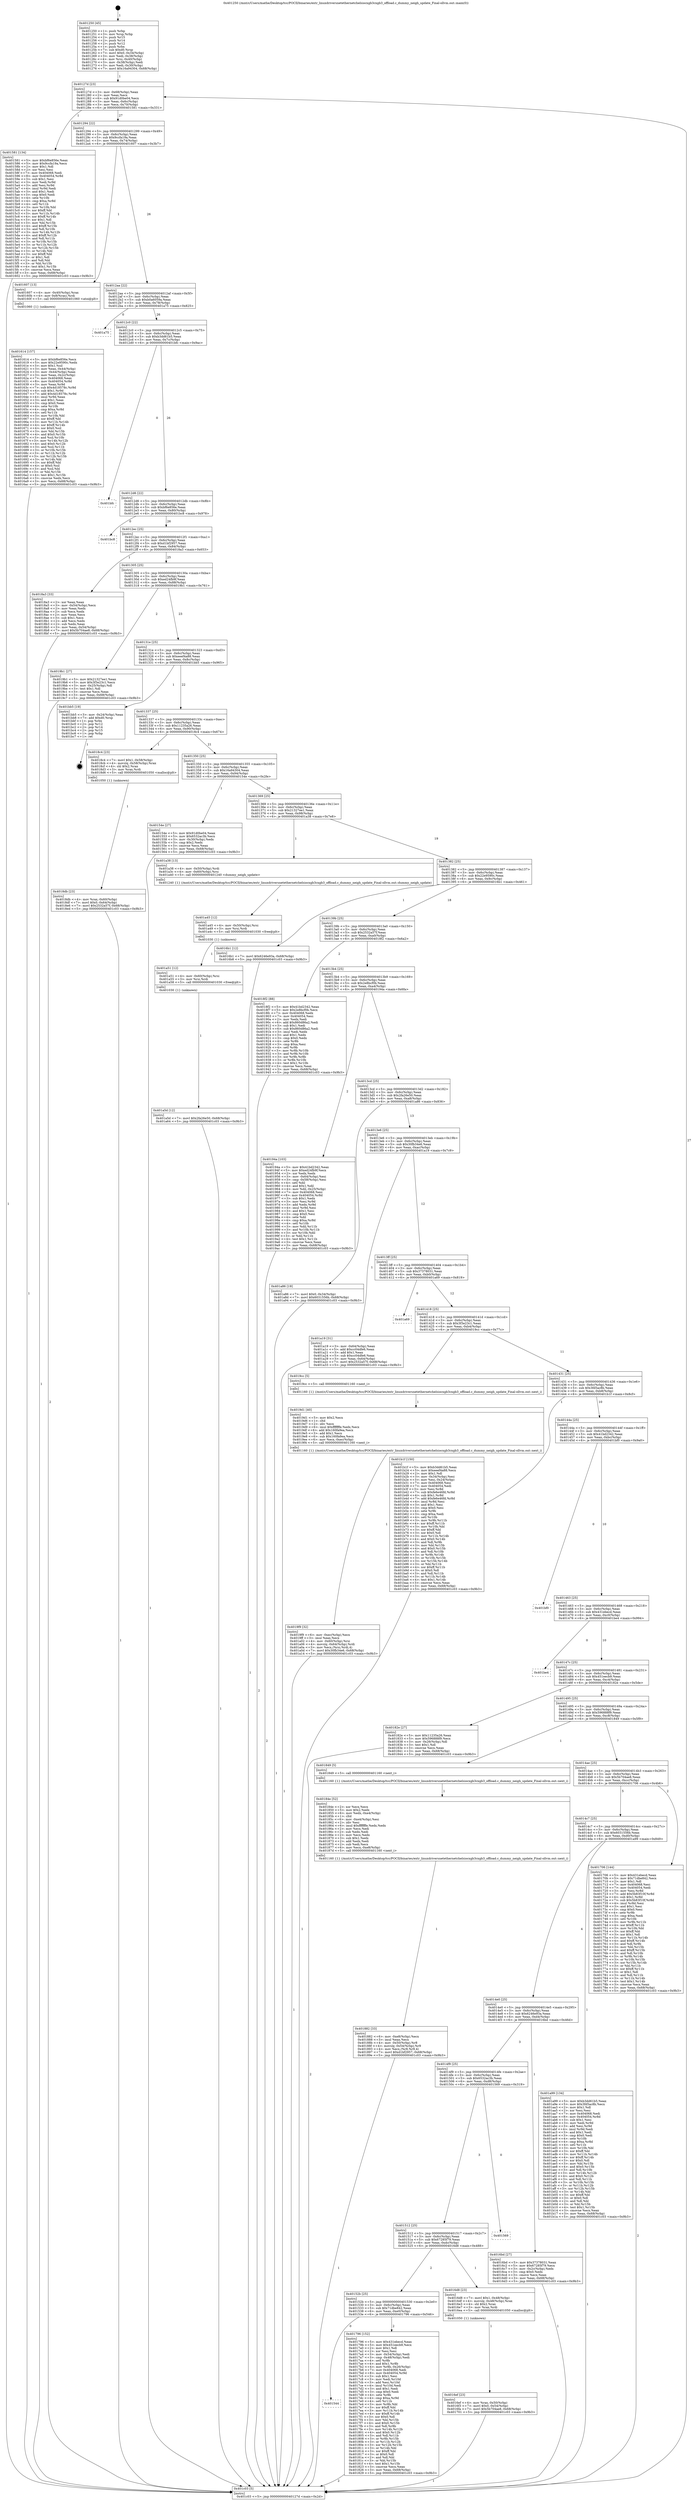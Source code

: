 digraph "0x401250" {
  label = "0x401250 (/mnt/c/Users/mathe/Desktop/tcc/POCII/binaries/extr_linuxdriversnetethernetchelsiocxgb3cxgb3_offload.c_dummy_neigh_update_Final-ollvm.out::main(0))"
  labelloc = "t"
  node[shape=record]

  Entry [label="",width=0.3,height=0.3,shape=circle,fillcolor=black,style=filled]
  "0x40127d" [label="{
     0x40127d [23]\l
     | [instrs]\l
     &nbsp;&nbsp;0x40127d \<+3\>: mov -0x68(%rbp),%eax\l
     &nbsp;&nbsp;0x401280 \<+2\>: mov %eax,%ecx\l
     &nbsp;&nbsp;0x401282 \<+6\>: sub $0x91d0be04,%ecx\l
     &nbsp;&nbsp;0x401288 \<+3\>: mov %eax,-0x6c(%rbp)\l
     &nbsp;&nbsp;0x40128b \<+3\>: mov %ecx,-0x70(%rbp)\l
     &nbsp;&nbsp;0x40128e \<+6\>: je 0000000000401581 \<main+0x331\>\l
  }"]
  "0x401581" [label="{
     0x401581 [134]\l
     | [instrs]\l
     &nbsp;&nbsp;0x401581 \<+5\>: mov $0xbf6e856e,%eax\l
     &nbsp;&nbsp;0x401586 \<+5\>: mov $0x9ccfa19a,%ecx\l
     &nbsp;&nbsp;0x40158b \<+2\>: mov $0x1,%dl\l
     &nbsp;&nbsp;0x40158d \<+2\>: xor %esi,%esi\l
     &nbsp;&nbsp;0x40158f \<+7\>: mov 0x404068,%edi\l
     &nbsp;&nbsp;0x401596 \<+8\>: mov 0x404054,%r8d\l
     &nbsp;&nbsp;0x40159e \<+3\>: sub $0x1,%esi\l
     &nbsp;&nbsp;0x4015a1 \<+3\>: mov %edi,%r9d\l
     &nbsp;&nbsp;0x4015a4 \<+3\>: add %esi,%r9d\l
     &nbsp;&nbsp;0x4015a7 \<+4\>: imul %r9d,%edi\l
     &nbsp;&nbsp;0x4015ab \<+3\>: and $0x1,%edi\l
     &nbsp;&nbsp;0x4015ae \<+3\>: cmp $0x0,%edi\l
     &nbsp;&nbsp;0x4015b1 \<+4\>: sete %r10b\l
     &nbsp;&nbsp;0x4015b5 \<+4\>: cmp $0xa,%r8d\l
     &nbsp;&nbsp;0x4015b9 \<+4\>: setl %r11b\l
     &nbsp;&nbsp;0x4015bd \<+3\>: mov %r10b,%bl\l
     &nbsp;&nbsp;0x4015c0 \<+3\>: xor $0xff,%bl\l
     &nbsp;&nbsp;0x4015c3 \<+3\>: mov %r11b,%r14b\l
     &nbsp;&nbsp;0x4015c6 \<+4\>: xor $0xff,%r14b\l
     &nbsp;&nbsp;0x4015ca \<+3\>: xor $0x1,%dl\l
     &nbsp;&nbsp;0x4015cd \<+3\>: mov %bl,%r15b\l
     &nbsp;&nbsp;0x4015d0 \<+4\>: and $0xff,%r15b\l
     &nbsp;&nbsp;0x4015d4 \<+3\>: and %dl,%r10b\l
     &nbsp;&nbsp;0x4015d7 \<+3\>: mov %r14b,%r12b\l
     &nbsp;&nbsp;0x4015da \<+4\>: and $0xff,%r12b\l
     &nbsp;&nbsp;0x4015de \<+3\>: and %dl,%r11b\l
     &nbsp;&nbsp;0x4015e1 \<+3\>: or %r10b,%r15b\l
     &nbsp;&nbsp;0x4015e4 \<+3\>: or %r11b,%r12b\l
     &nbsp;&nbsp;0x4015e7 \<+3\>: xor %r12b,%r15b\l
     &nbsp;&nbsp;0x4015ea \<+3\>: or %r14b,%bl\l
     &nbsp;&nbsp;0x4015ed \<+3\>: xor $0xff,%bl\l
     &nbsp;&nbsp;0x4015f0 \<+3\>: or $0x1,%dl\l
     &nbsp;&nbsp;0x4015f3 \<+2\>: and %dl,%bl\l
     &nbsp;&nbsp;0x4015f5 \<+3\>: or %bl,%r15b\l
     &nbsp;&nbsp;0x4015f8 \<+4\>: test $0x1,%r15b\l
     &nbsp;&nbsp;0x4015fc \<+3\>: cmovne %ecx,%eax\l
     &nbsp;&nbsp;0x4015ff \<+3\>: mov %eax,-0x68(%rbp)\l
     &nbsp;&nbsp;0x401602 \<+5\>: jmp 0000000000401c03 \<main+0x9b3\>\l
  }"]
  "0x401294" [label="{
     0x401294 [22]\l
     | [instrs]\l
     &nbsp;&nbsp;0x401294 \<+5\>: jmp 0000000000401299 \<main+0x49\>\l
     &nbsp;&nbsp;0x401299 \<+3\>: mov -0x6c(%rbp),%eax\l
     &nbsp;&nbsp;0x40129c \<+5\>: sub $0x9ccfa19a,%eax\l
     &nbsp;&nbsp;0x4012a1 \<+3\>: mov %eax,-0x74(%rbp)\l
     &nbsp;&nbsp;0x4012a4 \<+6\>: je 0000000000401607 \<main+0x3b7\>\l
  }"]
  Exit [label="",width=0.3,height=0.3,shape=circle,fillcolor=black,style=filled,peripheries=2]
  "0x401607" [label="{
     0x401607 [13]\l
     | [instrs]\l
     &nbsp;&nbsp;0x401607 \<+4\>: mov -0x40(%rbp),%rax\l
     &nbsp;&nbsp;0x40160b \<+4\>: mov 0x8(%rax),%rdi\l
     &nbsp;&nbsp;0x40160f \<+5\>: call 0000000000401060 \<atoi@plt\>\l
     | [calls]\l
     &nbsp;&nbsp;0x401060 \{1\} (unknown)\l
  }"]
  "0x4012aa" [label="{
     0x4012aa [22]\l
     | [instrs]\l
     &nbsp;&nbsp;0x4012aa \<+5\>: jmp 00000000004012af \<main+0x5f\>\l
     &nbsp;&nbsp;0x4012af \<+3\>: mov -0x6c(%rbp),%eax\l
     &nbsp;&nbsp;0x4012b2 \<+5\>: sub $0xb0a6059a,%eax\l
     &nbsp;&nbsp;0x4012b7 \<+3\>: mov %eax,-0x78(%rbp)\l
     &nbsp;&nbsp;0x4012ba \<+6\>: je 0000000000401a75 \<main+0x825\>\l
  }"]
  "0x401a5d" [label="{
     0x401a5d [12]\l
     | [instrs]\l
     &nbsp;&nbsp;0x401a5d \<+7\>: movl $0x2fa26e50,-0x68(%rbp)\l
     &nbsp;&nbsp;0x401a64 \<+5\>: jmp 0000000000401c03 \<main+0x9b3\>\l
  }"]
  "0x401a75" [label="{
     0x401a75\l
  }", style=dashed]
  "0x4012c0" [label="{
     0x4012c0 [22]\l
     | [instrs]\l
     &nbsp;&nbsp;0x4012c0 \<+5\>: jmp 00000000004012c5 \<main+0x75\>\l
     &nbsp;&nbsp;0x4012c5 \<+3\>: mov -0x6c(%rbp),%eax\l
     &nbsp;&nbsp;0x4012c8 \<+5\>: sub $0xb3dd61b5,%eax\l
     &nbsp;&nbsp;0x4012cd \<+3\>: mov %eax,-0x7c(%rbp)\l
     &nbsp;&nbsp;0x4012d0 \<+6\>: je 0000000000401bfc \<main+0x9ac\>\l
  }"]
  "0x401a51" [label="{
     0x401a51 [12]\l
     | [instrs]\l
     &nbsp;&nbsp;0x401a51 \<+4\>: mov -0x60(%rbp),%rsi\l
     &nbsp;&nbsp;0x401a55 \<+3\>: mov %rsi,%rdi\l
     &nbsp;&nbsp;0x401a58 \<+5\>: call 0000000000401030 \<free@plt\>\l
     | [calls]\l
     &nbsp;&nbsp;0x401030 \{1\} (unknown)\l
  }"]
  "0x401bfc" [label="{
     0x401bfc\l
  }", style=dashed]
  "0x4012d6" [label="{
     0x4012d6 [22]\l
     | [instrs]\l
     &nbsp;&nbsp;0x4012d6 \<+5\>: jmp 00000000004012db \<main+0x8b\>\l
     &nbsp;&nbsp;0x4012db \<+3\>: mov -0x6c(%rbp),%eax\l
     &nbsp;&nbsp;0x4012de \<+5\>: sub $0xbf6e856e,%eax\l
     &nbsp;&nbsp;0x4012e3 \<+3\>: mov %eax,-0x80(%rbp)\l
     &nbsp;&nbsp;0x4012e6 \<+6\>: je 0000000000401bc8 \<main+0x978\>\l
  }"]
  "0x401a45" [label="{
     0x401a45 [12]\l
     | [instrs]\l
     &nbsp;&nbsp;0x401a45 \<+4\>: mov -0x50(%rbp),%rsi\l
     &nbsp;&nbsp;0x401a49 \<+3\>: mov %rsi,%rdi\l
     &nbsp;&nbsp;0x401a4c \<+5\>: call 0000000000401030 \<free@plt\>\l
     | [calls]\l
     &nbsp;&nbsp;0x401030 \{1\} (unknown)\l
  }"]
  "0x401bc8" [label="{
     0x401bc8\l
  }", style=dashed]
  "0x4012ec" [label="{
     0x4012ec [25]\l
     | [instrs]\l
     &nbsp;&nbsp;0x4012ec \<+5\>: jmp 00000000004012f1 \<main+0xa1\>\l
     &nbsp;&nbsp;0x4012f1 \<+3\>: mov -0x6c(%rbp),%eax\l
     &nbsp;&nbsp;0x4012f4 \<+5\>: sub $0xd1bf2957,%eax\l
     &nbsp;&nbsp;0x4012f9 \<+6\>: mov %eax,-0x84(%rbp)\l
     &nbsp;&nbsp;0x4012ff \<+6\>: je 00000000004018a3 \<main+0x653\>\l
  }"]
  "0x4019f9" [label="{
     0x4019f9 [32]\l
     | [instrs]\l
     &nbsp;&nbsp;0x4019f9 \<+6\>: mov -0xec(%rbp),%ecx\l
     &nbsp;&nbsp;0x4019ff \<+3\>: imul %eax,%ecx\l
     &nbsp;&nbsp;0x401a02 \<+4\>: mov -0x60(%rbp),%rsi\l
     &nbsp;&nbsp;0x401a06 \<+4\>: movslq -0x64(%rbp),%rdi\l
     &nbsp;&nbsp;0x401a0a \<+3\>: mov %ecx,(%rsi,%rdi,4)\l
     &nbsp;&nbsp;0x401a0d \<+7\>: movl $0x30fb34e6,-0x68(%rbp)\l
     &nbsp;&nbsp;0x401a14 \<+5\>: jmp 0000000000401c03 \<main+0x9b3\>\l
  }"]
  "0x4018a3" [label="{
     0x4018a3 [33]\l
     | [instrs]\l
     &nbsp;&nbsp;0x4018a3 \<+2\>: xor %eax,%eax\l
     &nbsp;&nbsp;0x4018a5 \<+3\>: mov -0x54(%rbp),%ecx\l
     &nbsp;&nbsp;0x4018a8 \<+2\>: mov %eax,%edx\l
     &nbsp;&nbsp;0x4018aa \<+2\>: sub %ecx,%edx\l
     &nbsp;&nbsp;0x4018ac \<+2\>: mov %eax,%ecx\l
     &nbsp;&nbsp;0x4018ae \<+3\>: sub $0x1,%ecx\l
     &nbsp;&nbsp;0x4018b1 \<+2\>: add %ecx,%edx\l
     &nbsp;&nbsp;0x4018b3 \<+2\>: sub %edx,%eax\l
     &nbsp;&nbsp;0x4018b5 \<+3\>: mov %eax,-0x54(%rbp)\l
     &nbsp;&nbsp;0x4018b8 \<+7\>: movl $0x5b704ae8,-0x68(%rbp)\l
     &nbsp;&nbsp;0x4018bf \<+5\>: jmp 0000000000401c03 \<main+0x9b3\>\l
  }"]
  "0x401305" [label="{
     0x401305 [25]\l
     | [instrs]\l
     &nbsp;&nbsp;0x401305 \<+5\>: jmp 000000000040130a \<main+0xba\>\l
     &nbsp;&nbsp;0x40130a \<+3\>: mov -0x6c(%rbp),%eax\l
     &nbsp;&nbsp;0x40130d \<+5\>: sub $0xed24fb9f,%eax\l
     &nbsp;&nbsp;0x401312 \<+6\>: mov %eax,-0x88(%rbp)\l
     &nbsp;&nbsp;0x401318 \<+6\>: je 00000000004019b1 \<main+0x761\>\l
  }"]
  "0x4019d1" [label="{
     0x4019d1 [40]\l
     | [instrs]\l
     &nbsp;&nbsp;0x4019d1 \<+5\>: mov $0x2,%ecx\l
     &nbsp;&nbsp;0x4019d6 \<+1\>: cltd\l
     &nbsp;&nbsp;0x4019d7 \<+2\>: idiv %ecx\l
     &nbsp;&nbsp;0x4019d9 \<+6\>: imul $0xfffffffe,%edx,%ecx\l
     &nbsp;&nbsp;0x4019df \<+6\>: add $0x160fa9ea,%ecx\l
     &nbsp;&nbsp;0x4019e5 \<+3\>: add $0x1,%ecx\l
     &nbsp;&nbsp;0x4019e8 \<+6\>: sub $0x160fa9ea,%ecx\l
     &nbsp;&nbsp;0x4019ee \<+6\>: mov %ecx,-0xec(%rbp)\l
     &nbsp;&nbsp;0x4019f4 \<+5\>: call 0000000000401160 \<next_i\>\l
     | [calls]\l
     &nbsp;&nbsp;0x401160 \{1\} (/mnt/c/Users/mathe/Desktop/tcc/POCII/binaries/extr_linuxdriversnetethernetchelsiocxgb3cxgb3_offload.c_dummy_neigh_update_Final-ollvm.out::next_i)\l
  }"]
  "0x4019b1" [label="{
     0x4019b1 [27]\l
     | [instrs]\l
     &nbsp;&nbsp;0x4019b1 \<+5\>: mov $0x21327ee1,%eax\l
     &nbsp;&nbsp;0x4019b6 \<+5\>: mov $0x3f3e23c1,%ecx\l
     &nbsp;&nbsp;0x4019bb \<+3\>: mov -0x25(%rbp),%dl\l
     &nbsp;&nbsp;0x4019be \<+3\>: test $0x1,%dl\l
     &nbsp;&nbsp;0x4019c1 \<+3\>: cmovne %ecx,%eax\l
     &nbsp;&nbsp;0x4019c4 \<+3\>: mov %eax,-0x68(%rbp)\l
     &nbsp;&nbsp;0x4019c7 \<+5\>: jmp 0000000000401c03 \<main+0x9b3\>\l
  }"]
  "0x40131e" [label="{
     0x40131e [25]\l
     | [instrs]\l
     &nbsp;&nbsp;0x40131e \<+5\>: jmp 0000000000401323 \<main+0xd3\>\l
     &nbsp;&nbsp;0x401323 \<+3\>: mov -0x6c(%rbp),%eax\l
     &nbsp;&nbsp;0x401326 \<+5\>: sub $0xeeef4a88,%eax\l
     &nbsp;&nbsp;0x40132b \<+6\>: mov %eax,-0x8c(%rbp)\l
     &nbsp;&nbsp;0x401331 \<+6\>: je 0000000000401bb5 \<main+0x965\>\l
  }"]
  "0x4018db" [label="{
     0x4018db [23]\l
     | [instrs]\l
     &nbsp;&nbsp;0x4018db \<+4\>: mov %rax,-0x60(%rbp)\l
     &nbsp;&nbsp;0x4018df \<+7\>: movl $0x0,-0x64(%rbp)\l
     &nbsp;&nbsp;0x4018e6 \<+7\>: movl $0x2532a57f,-0x68(%rbp)\l
     &nbsp;&nbsp;0x4018ed \<+5\>: jmp 0000000000401c03 \<main+0x9b3\>\l
  }"]
  "0x401bb5" [label="{
     0x401bb5 [19]\l
     | [instrs]\l
     &nbsp;&nbsp;0x401bb5 \<+3\>: mov -0x24(%rbp),%eax\l
     &nbsp;&nbsp;0x401bb8 \<+7\>: add $0xd0,%rsp\l
     &nbsp;&nbsp;0x401bbf \<+1\>: pop %rbx\l
     &nbsp;&nbsp;0x401bc0 \<+2\>: pop %r12\l
     &nbsp;&nbsp;0x401bc2 \<+2\>: pop %r14\l
     &nbsp;&nbsp;0x401bc4 \<+2\>: pop %r15\l
     &nbsp;&nbsp;0x401bc6 \<+1\>: pop %rbp\l
     &nbsp;&nbsp;0x401bc7 \<+1\>: ret\l
  }"]
  "0x401337" [label="{
     0x401337 [25]\l
     | [instrs]\l
     &nbsp;&nbsp;0x401337 \<+5\>: jmp 000000000040133c \<main+0xec\>\l
     &nbsp;&nbsp;0x40133c \<+3\>: mov -0x6c(%rbp),%eax\l
     &nbsp;&nbsp;0x40133f \<+5\>: sub $0x11235a26,%eax\l
     &nbsp;&nbsp;0x401344 \<+6\>: mov %eax,-0x90(%rbp)\l
     &nbsp;&nbsp;0x40134a \<+6\>: je 00000000004018c4 \<main+0x674\>\l
  }"]
  "0x401882" [label="{
     0x401882 [33]\l
     | [instrs]\l
     &nbsp;&nbsp;0x401882 \<+6\>: mov -0xe8(%rbp),%ecx\l
     &nbsp;&nbsp;0x401888 \<+3\>: imul %eax,%ecx\l
     &nbsp;&nbsp;0x40188b \<+4\>: mov -0x50(%rbp),%r8\l
     &nbsp;&nbsp;0x40188f \<+4\>: movslq -0x54(%rbp),%r9\l
     &nbsp;&nbsp;0x401893 \<+4\>: mov %ecx,(%r8,%r9,4)\l
     &nbsp;&nbsp;0x401897 \<+7\>: movl $0xd1bf2957,-0x68(%rbp)\l
     &nbsp;&nbsp;0x40189e \<+5\>: jmp 0000000000401c03 \<main+0x9b3\>\l
  }"]
  "0x4018c4" [label="{
     0x4018c4 [23]\l
     | [instrs]\l
     &nbsp;&nbsp;0x4018c4 \<+7\>: movl $0x1,-0x58(%rbp)\l
     &nbsp;&nbsp;0x4018cb \<+4\>: movslq -0x58(%rbp),%rax\l
     &nbsp;&nbsp;0x4018cf \<+4\>: shl $0x2,%rax\l
     &nbsp;&nbsp;0x4018d3 \<+3\>: mov %rax,%rdi\l
     &nbsp;&nbsp;0x4018d6 \<+5\>: call 0000000000401050 \<malloc@plt\>\l
     | [calls]\l
     &nbsp;&nbsp;0x401050 \{1\} (unknown)\l
  }"]
  "0x401350" [label="{
     0x401350 [25]\l
     | [instrs]\l
     &nbsp;&nbsp;0x401350 \<+5\>: jmp 0000000000401355 \<main+0x105\>\l
     &nbsp;&nbsp;0x401355 \<+3\>: mov -0x6c(%rbp),%eax\l
     &nbsp;&nbsp;0x401358 \<+5\>: sub $0x16a94304,%eax\l
     &nbsp;&nbsp;0x40135d \<+6\>: mov %eax,-0x94(%rbp)\l
     &nbsp;&nbsp;0x401363 \<+6\>: je 000000000040154e \<main+0x2fe\>\l
  }"]
  "0x40184e" [label="{
     0x40184e [52]\l
     | [instrs]\l
     &nbsp;&nbsp;0x40184e \<+2\>: xor %ecx,%ecx\l
     &nbsp;&nbsp;0x401850 \<+5\>: mov $0x2,%edx\l
     &nbsp;&nbsp;0x401855 \<+6\>: mov %edx,-0xe4(%rbp)\l
     &nbsp;&nbsp;0x40185b \<+1\>: cltd\l
     &nbsp;&nbsp;0x40185c \<+6\>: mov -0xe4(%rbp),%esi\l
     &nbsp;&nbsp;0x401862 \<+2\>: idiv %esi\l
     &nbsp;&nbsp;0x401864 \<+6\>: imul $0xfffffffe,%edx,%edx\l
     &nbsp;&nbsp;0x40186a \<+2\>: mov %ecx,%edi\l
     &nbsp;&nbsp;0x40186c \<+2\>: sub %edx,%edi\l
     &nbsp;&nbsp;0x40186e \<+2\>: mov %ecx,%edx\l
     &nbsp;&nbsp;0x401870 \<+3\>: sub $0x1,%edx\l
     &nbsp;&nbsp;0x401873 \<+2\>: add %edx,%edi\l
     &nbsp;&nbsp;0x401875 \<+2\>: sub %edi,%ecx\l
     &nbsp;&nbsp;0x401877 \<+6\>: mov %ecx,-0xe8(%rbp)\l
     &nbsp;&nbsp;0x40187d \<+5\>: call 0000000000401160 \<next_i\>\l
     | [calls]\l
     &nbsp;&nbsp;0x401160 \{1\} (/mnt/c/Users/mathe/Desktop/tcc/POCII/binaries/extr_linuxdriversnetethernetchelsiocxgb3cxgb3_offload.c_dummy_neigh_update_Final-ollvm.out::next_i)\l
  }"]
  "0x40154e" [label="{
     0x40154e [27]\l
     | [instrs]\l
     &nbsp;&nbsp;0x40154e \<+5\>: mov $0x91d0be04,%eax\l
     &nbsp;&nbsp;0x401553 \<+5\>: mov $0x6532ac3b,%ecx\l
     &nbsp;&nbsp;0x401558 \<+3\>: mov -0x30(%rbp),%edx\l
     &nbsp;&nbsp;0x40155b \<+3\>: cmp $0x2,%edx\l
     &nbsp;&nbsp;0x40155e \<+3\>: cmovne %ecx,%eax\l
     &nbsp;&nbsp;0x401561 \<+3\>: mov %eax,-0x68(%rbp)\l
     &nbsp;&nbsp;0x401564 \<+5\>: jmp 0000000000401c03 \<main+0x9b3\>\l
  }"]
  "0x401369" [label="{
     0x401369 [25]\l
     | [instrs]\l
     &nbsp;&nbsp;0x401369 \<+5\>: jmp 000000000040136e \<main+0x11e\>\l
     &nbsp;&nbsp;0x40136e \<+3\>: mov -0x6c(%rbp),%eax\l
     &nbsp;&nbsp;0x401371 \<+5\>: sub $0x21327ee1,%eax\l
     &nbsp;&nbsp;0x401376 \<+6\>: mov %eax,-0x98(%rbp)\l
     &nbsp;&nbsp;0x40137c \<+6\>: je 0000000000401a38 \<main+0x7e8\>\l
  }"]
  "0x401c03" [label="{
     0x401c03 [5]\l
     | [instrs]\l
     &nbsp;&nbsp;0x401c03 \<+5\>: jmp 000000000040127d \<main+0x2d\>\l
  }"]
  "0x401250" [label="{
     0x401250 [45]\l
     | [instrs]\l
     &nbsp;&nbsp;0x401250 \<+1\>: push %rbp\l
     &nbsp;&nbsp;0x401251 \<+3\>: mov %rsp,%rbp\l
     &nbsp;&nbsp;0x401254 \<+2\>: push %r15\l
     &nbsp;&nbsp;0x401256 \<+2\>: push %r14\l
     &nbsp;&nbsp;0x401258 \<+2\>: push %r12\l
     &nbsp;&nbsp;0x40125a \<+1\>: push %rbx\l
     &nbsp;&nbsp;0x40125b \<+7\>: sub $0xd0,%rsp\l
     &nbsp;&nbsp;0x401262 \<+7\>: movl $0x0,-0x34(%rbp)\l
     &nbsp;&nbsp;0x401269 \<+3\>: mov %edi,-0x38(%rbp)\l
     &nbsp;&nbsp;0x40126c \<+4\>: mov %rsi,-0x40(%rbp)\l
     &nbsp;&nbsp;0x401270 \<+3\>: mov -0x38(%rbp),%edi\l
     &nbsp;&nbsp;0x401273 \<+3\>: mov %edi,-0x30(%rbp)\l
     &nbsp;&nbsp;0x401276 \<+7\>: movl $0x16a94304,-0x68(%rbp)\l
  }"]
  "0x401614" [label="{
     0x401614 [157]\l
     | [instrs]\l
     &nbsp;&nbsp;0x401614 \<+5\>: mov $0xbf6e856e,%ecx\l
     &nbsp;&nbsp;0x401619 \<+5\>: mov $0x22e9590c,%edx\l
     &nbsp;&nbsp;0x40161e \<+3\>: mov $0x1,%sil\l
     &nbsp;&nbsp;0x401621 \<+3\>: mov %eax,-0x44(%rbp)\l
     &nbsp;&nbsp;0x401624 \<+3\>: mov -0x44(%rbp),%eax\l
     &nbsp;&nbsp;0x401627 \<+3\>: mov %eax,-0x2c(%rbp)\l
     &nbsp;&nbsp;0x40162a \<+7\>: mov 0x404068,%eax\l
     &nbsp;&nbsp;0x401631 \<+8\>: mov 0x404054,%r8d\l
     &nbsp;&nbsp;0x401639 \<+3\>: mov %eax,%r9d\l
     &nbsp;&nbsp;0x40163c \<+7\>: sub $0x4d18578c,%r9d\l
     &nbsp;&nbsp;0x401643 \<+4\>: sub $0x1,%r9d\l
     &nbsp;&nbsp;0x401647 \<+7\>: add $0x4d18578c,%r9d\l
     &nbsp;&nbsp;0x40164e \<+4\>: imul %r9d,%eax\l
     &nbsp;&nbsp;0x401652 \<+3\>: and $0x1,%eax\l
     &nbsp;&nbsp;0x401655 \<+3\>: cmp $0x0,%eax\l
     &nbsp;&nbsp;0x401658 \<+4\>: sete %r10b\l
     &nbsp;&nbsp;0x40165c \<+4\>: cmp $0xa,%r8d\l
     &nbsp;&nbsp;0x401660 \<+4\>: setl %r11b\l
     &nbsp;&nbsp;0x401664 \<+3\>: mov %r10b,%bl\l
     &nbsp;&nbsp;0x401667 \<+3\>: xor $0xff,%bl\l
     &nbsp;&nbsp;0x40166a \<+3\>: mov %r11b,%r14b\l
     &nbsp;&nbsp;0x40166d \<+4\>: xor $0xff,%r14b\l
     &nbsp;&nbsp;0x401671 \<+4\>: xor $0x0,%sil\l
     &nbsp;&nbsp;0x401675 \<+3\>: mov %bl,%r15b\l
     &nbsp;&nbsp;0x401678 \<+4\>: and $0x0,%r15b\l
     &nbsp;&nbsp;0x40167c \<+3\>: and %sil,%r10b\l
     &nbsp;&nbsp;0x40167f \<+3\>: mov %r14b,%r12b\l
     &nbsp;&nbsp;0x401682 \<+4\>: and $0x0,%r12b\l
     &nbsp;&nbsp;0x401686 \<+3\>: and %sil,%r11b\l
     &nbsp;&nbsp;0x401689 \<+3\>: or %r10b,%r15b\l
     &nbsp;&nbsp;0x40168c \<+3\>: or %r11b,%r12b\l
     &nbsp;&nbsp;0x40168f \<+3\>: xor %r12b,%r15b\l
     &nbsp;&nbsp;0x401692 \<+3\>: or %r14b,%bl\l
     &nbsp;&nbsp;0x401695 \<+3\>: xor $0xff,%bl\l
     &nbsp;&nbsp;0x401698 \<+4\>: or $0x0,%sil\l
     &nbsp;&nbsp;0x40169c \<+3\>: and %sil,%bl\l
     &nbsp;&nbsp;0x40169f \<+3\>: or %bl,%r15b\l
     &nbsp;&nbsp;0x4016a2 \<+4\>: test $0x1,%r15b\l
     &nbsp;&nbsp;0x4016a6 \<+3\>: cmovne %edx,%ecx\l
     &nbsp;&nbsp;0x4016a9 \<+3\>: mov %ecx,-0x68(%rbp)\l
     &nbsp;&nbsp;0x4016ac \<+5\>: jmp 0000000000401c03 \<main+0x9b3\>\l
  }"]
  "0x401544" [label="{
     0x401544\l
  }", style=dashed]
  "0x401a38" [label="{
     0x401a38 [13]\l
     | [instrs]\l
     &nbsp;&nbsp;0x401a38 \<+4\>: mov -0x50(%rbp),%rdi\l
     &nbsp;&nbsp;0x401a3c \<+4\>: mov -0x60(%rbp),%rsi\l
     &nbsp;&nbsp;0x401a40 \<+5\>: call 0000000000401240 \<dummy_neigh_update\>\l
     | [calls]\l
     &nbsp;&nbsp;0x401240 \{1\} (/mnt/c/Users/mathe/Desktop/tcc/POCII/binaries/extr_linuxdriversnetethernetchelsiocxgb3cxgb3_offload.c_dummy_neigh_update_Final-ollvm.out::dummy_neigh_update)\l
  }"]
  "0x401382" [label="{
     0x401382 [25]\l
     | [instrs]\l
     &nbsp;&nbsp;0x401382 \<+5\>: jmp 0000000000401387 \<main+0x137\>\l
     &nbsp;&nbsp;0x401387 \<+3\>: mov -0x6c(%rbp),%eax\l
     &nbsp;&nbsp;0x40138a \<+5\>: sub $0x22e9590c,%eax\l
     &nbsp;&nbsp;0x40138f \<+6\>: mov %eax,-0x9c(%rbp)\l
     &nbsp;&nbsp;0x401395 \<+6\>: je 00000000004016b1 \<main+0x461\>\l
  }"]
  "0x401796" [label="{
     0x401796 [152]\l
     | [instrs]\l
     &nbsp;&nbsp;0x401796 \<+5\>: mov $0x431ebecd,%eax\l
     &nbsp;&nbsp;0x40179b \<+5\>: mov $0x451eecb9,%ecx\l
     &nbsp;&nbsp;0x4017a0 \<+2\>: mov $0x1,%dl\l
     &nbsp;&nbsp;0x4017a2 \<+2\>: xor %esi,%esi\l
     &nbsp;&nbsp;0x4017a4 \<+3\>: mov -0x54(%rbp),%edi\l
     &nbsp;&nbsp;0x4017a7 \<+3\>: cmp -0x48(%rbp),%edi\l
     &nbsp;&nbsp;0x4017aa \<+4\>: setl %r8b\l
     &nbsp;&nbsp;0x4017ae \<+4\>: and $0x1,%r8b\l
     &nbsp;&nbsp;0x4017b2 \<+4\>: mov %r8b,-0x26(%rbp)\l
     &nbsp;&nbsp;0x4017b6 \<+7\>: mov 0x404068,%edi\l
     &nbsp;&nbsp;0x4017bd \<+8\>: mov 0x404054,%r9d\l
     &nbsp;&nbsp;0x4017c5 \<+3\>: sub $0x1,%esi\l
     &nbsp;&nbsp;0x4017c8 \<+3\>: mov %edi,%r10d\l
     &nbsp;&nbsp;0x4017cb \<+3\>: add %esi,%r10d\l
     &nbsp;&nbsp;0x4017ce \<+4\>: imul %r10d,%edi\l
     &nbsp;&nbsp;0x4017d2 \<+3\>: and $0x1,%edi\l
     &nbsp;&nbsp;0x4017d5 \<+3\>: cmp $0x0,%edi\l
     &nbsp;&nbsp;0x4017d8 \<+4\>: sete %r8b\l
     &nbsp;&nbsp;0x4017dc \<+4\>: cmp $0xa,%r9d\l
     &nbsp;&nbsp;0x4017e0 \<+4\>: setl %r11b\l
     &nbsp;&nbsp;0x4017e4 \<+3\>: mov %r8b,%bl\l
     &nbsp;&nbsp;0x4017e7 \<+3\>: xor $0xff,%bl\l
     &nbsp;&nbsp;0x4017ea \<+3\>: mov %r11b,%r14b\l
     &nbsp;&nbsp;0x4017ed \<+4\>: xor $0xff,%r14b\l
     &nbsp;&nbsp;0x4017f1 \<+3\>: xor $0x0,%dl\l
     &nbsp;&nbsp;0x4017f4 \<+3\>: mov %bl,%r15b\l
     &nbsp;&nbsp;0x4017f7 \<+4\>: and $0x0,%r15b\l
     &nbsp;&nbsp;0x4017fb \<+3\>: and %dl,%r8b\l
     &nbsp;&nbsp;0x4017fe \<+3\>: mov %r14b,%r12b\l
     &nbsp;&nbsp;0x401801 \<+4\>: and $0x0,%r12b\l
     &nbsp;&nbsp;0x401805 \<+3\>: and %dl,%r11b\l
     &nbsp;&nbsp;0x401808 \<+3\>: or %r8b,%r15b\l
     &nbsp;&nbsp;0x40180b \<+3\>: or %r11b,%r12b\l
     &nbsp;&nbsp;0x40180e \<+3\>: xor %r12b,%r15b\l
     &nbsp;&nbsp;0x401811 \<+3\>: or %r14b,%bl\l
     &nbsp;&nbsp;0x401814 \<+3\>: xor $0xff,%bl\l
     &nbsp;&nbsp;0x401817 \<+3\>: or $0x0,%dl\l
     &nbsp;&nbsp;0x40181a \<+2\>: and %dl,%bl\l
     &nbsp;&nbsp;0x40181c \<+3\>: or %bl,%r15b\l
     &nbsp;&nbsp;0x40181f \<+4\>: test $0x1,%r15b\l
     &nbsp;&nbsp;0x401823 \<+3\>: cmovne %ecx,%eax\l
     &nbsp;&nbsp;0x401826 \<+3\>: mov %eax,-0x68(%rbp)\l
     &nbsp;&nbsp;0x401829 \<+5\>: jmp 0000000000401c03 \<main+0x9b3\>\l
  }"]
  "0x4016b1" [label="{
     0x4016b1 [12]\l
     | [instrs]\l
     &nbsp;&nbsp;0x4016b1 \<+7\>: movl $0x6246e93a,-0x68(%rbp)\l
     &nbsp;&nbsp;0x4016b8 \<+5\>: jmp 0000000000401c03 \<main+0x9b3\>\l
  }"]
  "0x40139b" [label="{
     0x40139b [25]\l
     | [instrs]\l
     &nbsp;&nbsp;0x40139b \<+5\>: jmp 00000000004013a0 \<main+0x150\>\l
     &nbsp;&nbsp;0x4013a0 \<+3\>: mov -0x6c(%rbp),%eax\l
     &nbsp;&nbsp;0x4013a3 \<+5\>: sub $0x2532a57f,%eax\l
     &nbsp;&nbsp;0x4013a8 \<+6\>: mov %eax,-0xa0(%rbp)\l
     &nbsp;&nbsp;0x4013ae \<+6\>: je 00000000004018f2 \<main+0x6a2\>\l
  }"]
  "0x4016ef" [label="{
     0x4016ef [23]\l
     | [instrs]\l
     &nbsp;&nbsp;0x4016ef \<+4\>: mov %rax,-0x50(%rbp)\l
     &nbsp;&nbsp;0x4016f3 \<+7\>: movl $0x0,-0x54(%rbp)\l
     &nbsp;&nbsp;0x4016fa \<+7\>: movl $0x5b704ae8,-0x68(%rbp)\l
     &nbsp;&nbsp;0x401701 \<+5\>: jmp 0000000000401c03 \<main+0x9b3\>\l
  }"]
  "0x4018f2" [label="{
     0x4018f2 [88]\l
     | [instrs]\l
     &nbsp;&nbsp;0x4018f2 \<+5\>: mov $0x41bd2342,%eax\l
     &nbsp;&nbsp;0x4018f7 \<+5\>: mov $0x2e8bcf0b,%ecx\l
     &nbsp;&nbsp;0x4018fc \<+7\>: mov 0x404068,%edx\l
     &nbsp;&nbsp;0x401903 \<+7\>: mov 0x404054,%esi\l
     &nbsp;&nbsp;0x40190a \<+2\>: mov %edx,%edi\l
     &nbsp;&nbsp;0x40190c \<+6\>: add $0x860d86a2,%edi\l
     &nbsp;&nbsp;0x401912 \<+3\>: sub $0x1,%edi\l
     &nbsp;&nbsp;0x401915 \<+6\>: sub $0x860d86a2,%edi\l
     &nbsp;&nbsp;0x40191b \<+3\>: imul %edi,%edx\l
     &nbsp;&nbsp;0x40191e \<+3\>: and $0x1,%edx\l
     &nbsp;&nbsp;0x401921 \<+3\>: cmp $0x0,%edx\l
     &nbsp;&nbsp;0x401924 \<+4\>: sete %r8b\l
     &nbsp;&nbsp;0x401928 \<+3\>: cmp $0xa,%esi\l
     &nbsp;&nbsp;0x40192b \<+4\>: setl %r9b\l
     &nbsp;&nbsp;0x40192f \<+3\>: mov %r8b,%r10b\l
     &nbsp;&nbsp;0x401932 \<+3\>: and %r9b,%r10b\l
     &nbsp;&nbsp;0x401935 \<+3\>: xor %r9b,%r8b\l
     &nbsp;&nbsp;0x401938 \<+3\>: or %r8b,%r10b\l
     &nbsp;&nbsp;0x40193b \<+4\>: test $0x1,%r10b\l
     &nbsp;&nbsp;0x40193f \<+3\>: cmovne %ecx,%eax\l
     &nbsp;&nbsp;0x401942 \<+3\>: mov %eax,-0x68(%rbp)\l
     &nbsp;&nbsp;0x401945 \<+5\>: jmp 0000000000401c03 \<main+0x9b3\>\l
  }"]
  "0x4013b4" [label="{
     0x4013b4 [25]\l
     | [instrs]\l
     &nbsp;&nbsp;0x4013b4 \<+5\>: jmp 00000000004013b9 \<main+0x169\>\l
     &nbsp;&nbsp;0x4013b9 \<+3\>: mov -0x6c(%rbp),%eax\l
     &nbsp;&nbsp;0x4013bc \<+5\>: sub $0x2e8bcf0b,%eax\l
     &nbsp;&nbsp;0x4013c1 \<+6\>: mov %eax,-0xa4(%rbp)\l
     &nbsp;&nbsp;0x4013c7 \<+6\>: je 000000000040194a \<main+0x6fa\>\l
  }"]
  "0x40152b" [label="{
     0x40152b [25]\l
     | [instrs]\l
     &nbsp;&nbsp;0x40152b \<+5\>: jmp 0000000000401530 \<main+0x2e0\>\l
     &nbsp;&nbsp;0x401530 \<+3\>: mov -0x6c(%rbp),%eax\l
     &nbsp;&nbsp;0x401533 \<+5\>: sub $0x71dbe842,%eax\l
     &nbsp;&nbsp;0x401538 \<+6\>: mov %eax,-0xe0(%rbp)\l
     &nbsp;&nbsp;0x40153e \<+6\>: je 0000000000401796 \<main+0x546\>\l
  }"]
  "0x40194a" [label="{
     0x40194a [103]\l
     | [instrs]\l
     &nbsp;&nbsp;0x40194a \<+5\>: mov $0x41bd2342,%eax\l
     &nbsp;&nbsp;0x40194f \<+5\>: mov $0xed24fb9f,%ecx\l
     &nbsp;&nbsp;0x401954 \<+2\>: xor %edx,%edx\l
     &nbsp;&nbsp;0x401956 \<+3\>: mov -0x64(%rbp),%esi\l
     &nbsp;&nbsp;0x401959 \<+3\>: cmp -0x58(%rbp),%esi\l
     &nbsp;&nbsp;0x40195c \<+4\>: setl %dil\l
     &nbsp;&nbsp;0x401960 \<+4\>: and $0x1,%dil\l
     &nbsp;&nbsp;0x401964 \<+4\>: mov %dil,-0x25(%rbp)\l
     &nbsp;&nbsp;0x401968 \<+7\>: mov 0x404068,%esi\l
     &nbsp;&nbsp;0x40196f \<+8\>: mov 0x404054,%r8d\l
     &nbsp;&nbsp;0x401977 \<+3\>: sub $0x1,%edx\l
     &nbsp;&nbsp;0x40197a \<+3\>: mov %esi,%r9d\l
     &nbsp;&nbsp;0x40197d \<+3\>: add %edx,%r9d\l
     &nbsp;&nbsp;0x401980 \<+4\>: imul %r9d,%esi\l
     &nbsp;&nbsp;0x401984 \<+3\>: and $0x1,%esi\l
     &nbsp;&nbsp;0x401987 \<+3\>: cmp $0x0,%esi\l
     &nbsp;&nbsp;0x40198a \<+4\>: sete %dil\l
     &nbsp;&nbsp;0x40198e \<+4\>: cmp $0xa,%r8d\l
     &nbsp;&nbsp;0x401992 \<+4\>: setl %r10b\l
     &nbsp;&nbsp;0x401996 \<+3\>: mov %dil,%r11b\l
     &nbsp;&nbsp;0x401999 \<+3\>: and %r10b,%r11b\l
     &nbsp;&nbsp;0x40199c \<+3\>: xor %r10b,%dil\l
     &nbsp;&nbsp;0x40199f \<+3\>: or %dil,%r11b\l
     &nbsp;&nbsp;0x4019a2 \<+4\>: test $0x1,%r11b\l
     &nbsp;&nbsp;0x4019a6 \<+3\>: cmovne %ecx,%eax\l
     &nbsp;&nbsp;0x4019a9 \<+3\>: mov %eax,-0x68(%rbp)\l
     &nbsp;&nbsp;0x4019ac \<+5\>: jmp 0000000000401c03 \<main+0x9b3\>\l
  }"]
  "0x4013cd" [label="{
     0x4013cd [25]\l
     | [instrs]\l
     &nbsp;&nbsp;0x4013cd \<+5\>: jmp 00000000004013d2 \<main+0x182\>\l
     &nbsp;&nbsp;0x4013d2 \<+3\>: mov -0x6c(%rbp),%eax\l
     &nbsp;&nbsp;0x4013d5 \<+5\>: sub $0x2fa26e50,%eax\l
     &nbsp;&nbsp;0x4013da \<+6\>: mov %eax,-0xa8(%rbp)\l
     &nbsp;&nbsp;0x4013e0 \<+6\>: je 0000000000401a86 \<main+0x836\>\l
  }"]
  "0x4016d8" [label="{
     0x4016d8 [23]\l
     | [instrs]\l
     &nbsp;&nbsp;0x4016d8 \<+7\>: movl $0x1,-0x48(%rbp)\l
     &nbsp;&nbsp;0x4016df \<+4\>: movslq -0x48(%rbp),%rax\l
     &nbsp;&nbsp;0x4016e3 \<+4\>: shl $0x2,%rax\l
     &nbsp;&nbsp;0x4016e7 \<+3\>: mov %rax,%rdi\l
     &nbsp;&nbsp;0x4016ea \<+5\>: call 0000000000401050 \<malloc@plt\>\l
     | [calls]\l
     &nbsp;&nbsp;0x401050 \{1\} (unknown)\l
  }"]
  "0x401a86" [label="{
     0x401a86 [19]\l
     | [instrs]\l
     &nbsp;&nbsp;0x401a86 \<+7\>: movl $0x0,-0x34(%rbp)\l
     &nbsp;&nbsp;0x401a8d \<+7\>: movl $0x6031556b,-0x68(%rbp)\l
     &nbsp;&nbsp;0x401a94 \<+5\>: jmp 0000000000401c03 \<main+0x9b3\>\l
  }"]
  "0x4013e6" [label="{
     0x4013e6 [25]\l
     | [instrs]\l
     &nbsp;&nbsp;0x4013e6 \<+5\>: jmp 00000000004013eb \<main+0x19b\>\l
     &nbsp;&nbsp;0x4013eb \<+3\>: mov -0x6c(%rbp),%eax\l
     &nbsp;&nbsp;0x4013ee \<+5\>: sub $0x30fb34e6,%eax\l
     &nbsp;&nbsp;0x4013f3 \<+6\>: mov %eax,-0xac(%rbp)\l
     &nbsp;&nbsp;0x4013f9 \<+6\>: je 0000000000401a19 \<main+0x7c9\>\l
  }"]
  "0x401512" [label="{
     0x401512 [25]\l
     | [instrs]\l
     &nbsp;&nbsp;0x401512 \<+5\>: jmp 0000000000401517 \<main+0x2c7\>\l
     &nbsp;&nbsp;0x401517 \<+3\>: mov -0x6c(%rbp),%eax\l
     &nbsp;&nbsp;0x40151a \<+5\>: sub $0x67285f79,%eax\l
     &nbsp;&nbsp;0x40151f \<+6\>: mov %eax,-0xdc(%rbp)\l
     &nbsp;&nbsp;0x401525 \<+6\>: je 00000000004016d8 \<main+0x488\>\l
  }"]
  "0x401a19" [label="{
     0x401a19 [31]\l
     | [instrs]\l
     &nbsp;&nbsp;0x401a19 \<+3\>: mov -0x64(%rbp),%eax\l
     &nbsp;&nbsp;0x401a1c \<+5\>: add $0xcc04dfe6,%eax\l
     &nbsp;&nbsp;0x401a21 \<+3\>: add $0x1,%eax\l
     &nbsp;&nbsp;0x401a24 \<+5\>: sub $0xcc04dfe6,%eax\l
     &nbsp;&nbsp;0x401a29 \<+3\>: mov %eax,-0x64(%rbp)\l
     &nbsp;&nbsp;0x401a2c \<+7\>: movl $0x2532a57f,-0x68(%rbp)\l
     &nbsp;&nbsp;0x401a33 \<+5\>: jmp 0000000000401c03 \<main+0x9b3\>\l
  }"]
  "0x4013ff" [label="{
     0x4013ff [25]\l
     | [instrs]\l
     &nbsp;&nbsp;0x4013ff \<+5\>: jmp 0000000000401404 \<main+0x1b4\>\l
     &nbsp;&nbsp;0x401404 \<+3\>: mov -0x6c(%rbp),%eax\l
     &nbsp;&nbsp;0x401407 \<+5\>: sub $0x37378031,%eax\l
     &nbsp;&nbsp;0x40140c \<+6\>: mov %eax,-0xb0(%rbp)\l
     &nbsp;&nbsp;0x401412 \<+6\>: je 0000000000401a69 \<main+0x819\>\l
  }"]
  "0x401569" [label="{
     0x401569\l
  }", style=dashed]
  "0x401a69" [label="{
     0x401a69\l
  }", style=dashed]
  "0x401418" [label="{
     0x401418 [25]\l
     | [instrs]\l
     &nbsp;&nbsp;0x401418 \<+5\>: jmp 000000000040141d \<main+0x1cd\>\l
     &nbsp;&nbsp;0x40141d \<+3\>: mov -0x6c(%rbp),%eax\l
     &nbsp;&nbsp;0x401420 \<+5\>: sub $0x3f3e23c1,%eax\l
     &nbsp;&nbsp;0x401425 \<+6\>: mov %eax,-0xb4(%rbp)\l
     &nbsp;&nbsp;0x40142b \<+6\>: je 00000000004019cc \<main+0x77c\>\l
  }"]
  "0x4014f9" [label="{
     0x4014f9 [25]\l
     | [instrs]\l
     &nbsp;&nbsp;0x4014f9 \<+5\>: jmp 00000000004014fe \<main+0x2ae\>\l
     &nbsp;&nbsp;0x4014fe \<+3\>: mov -0x6c(%rbp),%eax\l
     &nbsp;&nbsp;0x401501 \<+5\>: sub $0x6532ac3b,%eax\l
     &nbsp;&nbsp;0x401506 \<+6\>: mov %eax,-0xd8(%rbp)\l
     &nbsp;&nbsp;0x40150c \<+6\>: je 0000000000401569 \<main+0x319\>\l
  }"]
  "0x4019cc" [label="{
     0x4019cc [5]\l
     | [instrs]\l
     &nbsp;&nbsp;0x4019cc \<+5\>: call 0000000000401160 \<next_i\>\l
     | [calls]\l
     &nbsp;&nbsp;0x401160 \{1\} (/mnt/c/Users/mathe/Desktop/tcc/POCII/binaries/extr_linuxdriversnetethernetchelsiocxgb3cxgb3_offload.c_dummy_neigh_update_Final-ollvm.out::next_i)\l
  }"]
  "0x401431" [label="{
     0x401431 [25]\l
     | [instrs]\l
     &nbsp;&nbsp;0x401431 \<+5\>: jmp 0000000000401436 \<main+0x1e6\>\l
     &nbsp;&nbsp;0x401436 \<+3\>: mov -0x6c(%rbp),%eax\l
     &nbsp;&nbsp;0x401439 \<+5\>: sub $0x3fd5ac8b,%eax\l
     &nbsp;&nbsp;0x40143e \<+6\>: mov %eax,-0xb8(%rbp)\l
     &nbsp;&nbsp;0x401444 \<+6\>: je 0000000000401b1f \<main+0x8cf\>\l
  }"]
  "0x4016bd" [label="{
     0x4016bd [27]\l
     | [instrs]\l
     &nbsp;&nbsp;0x4016bd \<+5\>: mov $0x37378031,%eax\l
     &nbsp;&nbsp;0x4016c2 \<+5\>: mov $0x67285f79,%ecx\l
     &nbsp;&nbsp;0x4016c7 \<+3\>: mov -0x2c(%rbp),%edx\l
     &nbsp;&nbsp;0x4016ca \<+3\>: cmp $0x0,%edx\l
     &nbsp;&nbsp;0x4016cd \<+3\>: cmove %ecx,%eax\l
     &nbsp;&nbsp;0x4016d0 \<+3\>: mov %eax,-0x68(%rbp)\l
     &nbsp;&nbsp;0x4016d3 \<+5\>: jmp 0000000000401c03 \<main+0x9b3\>\l
  }"]
  "0x401b1f" [label="{
     0x401b1f [150]\l
     | [instrs]\l
     &nbsp;&nbsp;0x401b1f \<+5\>: mov $0xb3dd61b5,%eax\l
     &nbsp;&nbsp;0x401b24 \<+5\>: mov $0xeeef4a88,%ecx\l
     &nbsp;&nbsp;0x401b29 \<+2\>: mov $0x1,%dl\l
     &nbsp;&nbsp;0x401b2b \<+3\>: mov -0x34(%rbp),%esi\l
     &nbsp;&nbsp;0x401b2e \<+3\>: mov %esi,-0x24(%rbp)\l
     &nbsp;&nbsp;0x401b31 \<+7\>: mov 0x404068,%esi\l
     &nbsp;&nbsp;0x401b38 \<+7\>: mov 0x404054,%edi\l
     &nbsp;&nbsp;0x401b3f \<+3\>: mov %esi,%r8d\l
     &nbsp;&nbsp;0x401b42 \<+7\>: sub $0xfe6e46fd,%r8d\l
     &nbsp;&nbsp;0x401b49 \<+4\>: sub $0x1,%r8d\l
     &nbsp;&nbsp;0x401b4d \<+7\>: add $0xfe6e46fd,%r8d\l
     &nbsp;&nbsp;0x401b54 \<+4\>: imul %r8d,%esi\l
     &nbsp;&nbsp;0x401b58 \<+3\>: and $0x1,%esi\l
     &nbsp;&nbsp;0x401b5b \<+3\>: cmp $0x0,%esi\l
     &nbsp;&nbsp;0x401b5e \<+4\>: sete %r9b\l
     &nbsp;&nbsp;0x401b62 \<+3\>: cmp $0xa,%edi\l
     &nbsp;&nbsp;0x401b65 \<+4\>: setl %r10b\l
     &nbsp;&nbsp;0x401b69 \<+3\>: mov %r9b,%r11b\l
     &nbsp;&nbsp;0x401b6c \<+4\>: xor $0xff,%r11b\l
     &nbsp;&nbsp;0x401b70 \<+3\>: mov %r10b,%bl\l
     &nbsp;&nbsp;0x401b73 \<+3\>: xor $0xff,%bl\l
     &nbsp;&nbsp;0x401b76 \<+3\>: xor $0x0,%dl\l
     &nbsp;&nbsp;0x401b79 \<+3\>: mov %r11b,%r14b\l
     &nbsp;&nbsp;0x401b7c \<+4\>: and $0x0,%r14b\l
     &nbsp;&nbsp;0x401b80 \<+3\>: and %dl,%r9b\l
     &nbsp;&nbsp;0x401b83 \<+3\>: mov %bl,%r15b\l
     &nbsp;&nbsp;0x401b86 \<+4\>: and $0x0,%r15b\l
     &nbsp;&nbsp;0x401b8a \<+3\>: and %dl,%r10b\l
     &nbsp;&nbsp;0x401b8d \<+3\>: or %r9b,%r14b\l
     &nbsp;&nbsp;0x401b90 \<+3\>: or %r10b,%r15b\l
     &nbsp;&nbsp;0x401b93 \<+3\>: xor %r15b,%r14b\l
     &nbsp;&nbsp;0x401b96 \<+3\>: or %bl,%r11b\l
     &nbsp;&nbsp;0x401b99 \<+4\>: xor $0xff,%r11b\l
     &nbsp;&nbsp;0x401b9d \<+3\>: or $0x0,%dl\l
     &nbsp;&nbsp;0x401ba0 \<+3\>: and %dl,%r11b\l
     &nbsp;&nbsp;0x401ba3 \<+3\>: or %r11b,%r14b\l
     &nbsp;&nbsp;0x401ba6 \<+4\>: test $0x1,%r14b\l
     &nbsp;&nbsp;0x401baa \<+3\>: cmovne %ecx,%eax\l
     &nbsp;&nbsp;0x401bad \<+3\>: mov %eax,-0x68(%rbp)\l
     &nbsp;&nbsp;0x401bb0 \<+5\>: jmp 0000000000401c03 \<main+0x9b3\>\l
  }"]
  "0x40144a" [label="{
     0x40144a [25]\l
     | [instrs]\l
     &nbsp;&nbsp;0x40144a \<+5\>: jmp 000000000040144f \<main+0x1ff\>\l
     &nbsp;&nbsp;0x40144f \<+3\>: mov -0x6c(%rbp),%eax\l
     &nbsp;&nbsp;0x401452 \<+5\>: sub $0x41bd2342,%eax\l
     &nbsp;&nbsp;0x401457 \<+6\>: mov %eax,-0xbc(%rbp)\l
     &nbsp;&nbsp;0x40145d \<+6\>: je 0000000000401bf0 \<main+0x9a0\>\l
  }"]
  "0x4014e0" [label="{
     0x4014e0 [25]\l
     | [instrs]\l
     &nbsp;&nbsp;0x4014e0 \<+5\>: jmp 00000000004014e5 \<main+0x295\>\l
     &nbsp;&nbsp;0x4014e5 \<+3\>: mov -0x6c(%rbp),%eax\l
     &nbsp;&nbsp;0x4014e8 \<+5\>: sub $0x6246e93a,%eax\l
     &nbsp;&nbsp;0x4014ed \<+6\>: mov %eax,-0xd4(%rbp)\l
     &nbsp;&nbsp;0x4014f3 \<+6\>: je 00000000004016bd \<main+0x46d\>\l
  }"]
  "0x401bf0" [label="{
     0x401bf0\l
  }", style=dashed]
  "0x401463" [label="{
     0x401463 [25]\l
     | [instrs]\l
     &nbsp;&nbsp;0x401463 \<+5\>: jmp 0000000000401468 \<main+0x218\>\l
     &nbsp;&nbsp;0x401468 \<+3\>: mov -0x6c(%rbp),%eax\l
     &nbsp;&nbsp;0x40146b \<+5\>: sub $0x431ebecd,%eax\l
     &nbsp;&nbsp;0x401470 \<+6\>: mov %eax,-0xc0(%rbp)\l
     &nbsp;&nbsp;0x401476 \<+6\>: je 0000000000401be4 \<main+0x994\>\l
  }"]
  "0x401a99" [label="{
     0x401a99 [134]\l
     | [instrs]\l
     &nbsp;&nbsp;0x401a99 \<+5\>: mov $0xb3dd61b5,%eax\l
     &nbsp;&nbsp;0x401a9e \<+5\>: mov $0x3fd5ac8b,%ecx\l
     &nbsp;&nbsp;0x401aa3 \<+2\>: mov $0x1,%dl\l
     &nbsp;&nbsp;0x401aa5 \<+2\>: xor %esi,%esi\l
     &nbsp;&nbsp;0x401aa7 \<+7\>: mov 0x404068,%edi\l
     &nbsp;&nbsp;0x401aae \<+8\>: mov 0x404054,%r8d\l
     &nbsp;&nbsp;0x401ab6 \<+3\>: sub $0x1,%esi\l
     &nbsp;&nbsp;0x401ab9 \<+3\>: mov %edi,%r9d\l
     &nbsp;&nbsp;0x401abc \<+3\>: add %esi,%r9d\l
     &nbsp;&nbsp;0x401abf \<+4\>: imul %r9d,%edi\l
     &nbsp;&nbsp;0x401ac3 \<+3\>: and $0x1,%edi\l
     &nbsp;&nbsp;0x401ac6 \<+3\>: cmp $0x0,%edi\l
     &nbsp;&nbsp;0x401ac9 \<+4\>: sete %r10b\l
     &nbsp;&nbsp;0x401acd \<+4\>: cmp $0xa,%r8d\l
     &nbsp;&nbsp;0x401ad1 \<+4\>: setl %r11b\l
     &nbsp;&nbsp;0x401ad5 \<+3\>: mov %r10b,%bl\l
     &nbsp;&nbsp;0x401ad8 \<+3\>: xor $0xff,%bl\l
     &nbsp;&nbsp;0x401adb \<+3\>: mov %r11b,%r14b\l
     &nbsp;&nbsp;0x401ade \<+4\>: xor $0xff,%r14b\l
     &nbsp;&nbsp;0x401ae2 \<+3\>: xor $0x0,%dl\l
     &nbsp;&nbsp;0x401ae5 \<+3\>: mov %bl,%r15b\l
     &nbsp;&nbsp;0x401ae8 \<+4\>: and $0x0,%r15b\l
     &nbsp;&nbsp;0x401aec \<+3\>: and %dl,%r10b\l
     &nbsp;&nbsp;0x401aef \<+3\>: mov %r14b,%r12b\l
     &nbsp;&nbsp;0x401af2 \<+4\>: and $0x0,%r12b\l
     &nbsp;&nbsp;0x401af6 \<+3\>: and %dl,%r11b\l
     &nbsp;&nbsp;0x401af9 \<+3\>: or %r10b,%r15b\l
     &nbsp;&nbsp;0x401afc \<+3\>: or %r11b,%r12b\l
     &nbsp;&nbsp;0x401aff \<+3\>: xor %r12b,%r15b\l
     &nbsp;&nbsp;0x401b02 \<+3\>: or %r14b,%bl\l
     &nbsp;&nbsp;0x401b05 \<+3\>: xor $0xff,%bl\l
     &nbsp;&nbsp;0x401b08 \<+3\>: or $0x0,%dl\l
     &nbsp;&nbsp;0x401b0b \<+2\>: and %dl,%bl\l
     &nbsp;&nbsp;0x401b0d \<+3\>: or %bl,%r15b\l
     &nbsp;&nbsp;0x401b10 \<+4\>: test $0x1,%r15b\l
     &nbsp;&nbsp;0x401b14 \<+3\>: cmovne %ecx,%eax\l
     &nbsp;&nbsp;0x401b17 \<+3\>: mov %eax,-0x68(%rbp)\l
     &nbsp;&nbsp;0x401b1a \<+5\>: jmp 0000000000401c03 \<main+0x9b3\>\l
  }"]
  "0x401be4" [label="{
     0x401be4\l
  }", style=dashed]
  "0x40147c" [label="{
     0x40147c [25]\l
     | [instrs]\l
     &nbsp;&nbsp;0x40147c \<+5\>: jmp 0000000000401481 \<main+0x231\>\l
     &nbsp;&nbsp;0x401481 \<+3\>: mov -0x6c(%rbp),%eax\l
     &nbsp;&nbsp;0x401484 \<+5\>: sub $0x451eecb9,%eax\l
     &nbsp;&nbsp;0x401489 \<+6\>: mov %eax,-0xc4(%rbp)\l
     &nbsp;&nbsp;0x40148f \<+6\>: je 000000000040182e \<main+0x5de\>\l
  }"]
  "0x4014c7" [label="{
     0x4014c7 [25]\l
     | [instrs]\l
     &nbsp;&nbsp;0x4014c7 \<+5\>: jmp 00000000004014cc \<main+0x27c\>\l
     &nbsp;&nbsp;0x4014cc \<+3\>: mov -0x6c(%rbp),%eax\l
     &nbsp;&nbsp;0x4014cf \<+5\>: sub $0x6031556b,%eax\l
     &nbsp;&nbsp;0x4014d4 \<+6\>: mov %eax,-0xd0(%rbp)\l
     &nbsp;&nbsp;0x4014da \<+6\>: je 0000000000401a99 \<main+0x849\>\l
  }"]
  "0x40182e" [label="{
     0x40182e [27]\l
     | [instrs]\l
     &nbsp;&nbsp;0x40182e \<+5\>: mov $0x11235a26,%eax\l
     &nbsp;&nbsp;0x401833 \<+5\>: mov $0x596888f9,%ecx\l
     &nbsp;&nbsp;0x401838 \<+3\>: mov -0x26(%rbp),%dl\l
     &nbsp;&nbsp;0x40183b \<+3\>: test $0x1,%dl\l
     &nbsp;&nbsp;0x40183e \<+3\>: cmovne %ecx,%eax\l
     &nbsp;&nbsp;0x401841 \<+3\>: mov %eax,-0x68(%rbp)\l
     &nbsp;&nbsp;0x401844 \<+5\>: jmp 0000000000401c03 \<main+0x9b3\>\l
  }"]
  "0x401495" [label="{
     0x401495 [25]\l
     | [instrs]\l
     &nbsp;&nbsp;0x401495 \<+5\>: jmp 000000000040149a \<main+0x24a\>\l
     &nbsp;&nbsp;0x40149a \<+3\>: mov -0x6c(%rbp),%eax\l
     &nbsp;&nbsp;0x40149d \<+5\>: sub $0x596888f9,%eax\l
     &nbsp;&nbsp;0x4014a2 \<+6\>: mov %eax,-0xc8(%rbp)\l
     &nbsp;&nbsp;0x4014a8 \<+6\>: je 0000000000401849 \<main+0x5f9\>\l
  }"]
  "0x401706" [label="{
     0x401706 [144]\l
     | [instrs]\l
     &nbsp;&nbsp;0x401706 \<+5\>: mov $0x431ebecd,%eax\l
     &nbsp;&nbsp;0x40170b \<+5\>: mov $0x71dbe842,%ecx\l
     &nbsp;&nbsp;0x401710 \<+2\>: mov $0x1,%dl\l
     &nbsp;&nbsp;0x401712 \<+7\>: mov 0x404068,%esi\l
     &nbsp;&nbsp;0x401719 \<+7\>: mov 0x404054,%edi\l
     &nbsp;&nbsp;0x401720 \<+3\>: mov %esi,%r8d\l
     &nbsp;&nbsp;0x401723 \<+7\>: add $0x5b83f10f,%r8d\l
     &nbsp;&nbsp;0x40172a \<+4\>: sub $0x1,%r8d\l
     &nbsp;&nbsp;0x40172e \<+7\>: sub $0x5b83f10f,%r8d\l
     &nbsp;&nbsp;0x401735 \<+4\>: imul %r8d,%esi\l
     &nbsp;&nbsp;0x401739 \<+3\>: and $0x1,%esi\l
     &nbsp;&nbsp;0x40173c \<+3\>: cmp $0x0,%esi\l
     &nbsp;&nbsp;0x40173f \<+4\>: sete %r9b\l
     &nbsp;&nbsp;0x401743 \<+3\>: cmp $0xa,%edi\l
     &nbsp;&nbsp;0x401746 \<+4\>: setl %r10b\l
     &nbsp;&nbsp;0x40174a \<+3\>: mov %r9b,%r11b\l
     &nbsp;&nbsp;0x40174d \<+4\>: xor $0xff,%r11b\l
     &nbsp;&nbsp;0x401751 \<+3\>: mov %r10b,%bl\l
     &nbsp;&nbsp;0x401754 \<+3\>: xor $0xff,%bl\l
     &nbsp;&nbsp;0x401757 \<+3\>: xor $0x1,%dl\l
     &nbsp;&nbsp;0x40175a \<+3\>: mov %r11b,%r14b\l
     &nbsp;&nbsp;0x40175d \<+4\>: and $0xff,%r14b\l
     &nbsp;&nbsp;0x401761 \<+3\>: and %dl,%r9b\l
     &nbsp;&nbsp;0x401764 \<+3\>: mov %bl,%r15b\l
     &nbsp;&nbsp;0x401767 \<+4\>: and $0xff,%r15b\l
     &nbsp;&nbsp;0x40176b \<+3\>: and %dl,%r10b\l
     &nbsp;&nbsp;0x40176e \<+3\>: or %r9b,%r14b\l
     &nbsp;&nbsp;0x401771 \<+3\>: or %r10b,%r15b\l
     &nbsp;&nbsp;0x401774 \<+3\>: xor %r15b,%r14b\l
     &nbsp;&nbsp;0x401777 \<+3\>: or %bl,%r11b\l
     &nbsp;&nbsp;0x40177a \<+4\>: xor $0xff,%r11b\l
     &nbsp;&nbsp;0x40177e \<+3\>: or $0x1,%dl\l
     &nbsp;&nbsp;0x401781 \<+3\>: and %dl,%r11b\l
     &nbsp;&nbsp;0x401784 \<+3\>: or %r11b,%r14b\l
     &nbsp;&nbsp;0x401787 \<+4\>: test $0x1,%r14b\l
     &nbsp;&nbsp;0x40178b \<+3\>: cmovne %ecx,%eax\l
     &nbsp;&nbsp;0x40178e \<+3\>: mov %eax,-0x68(%rbp)\l
     &nbsp;&nbsp;0x401791 \<+5\>: jmp 0000000000401c03 \<main+0x9b3\>\l
  }"]
  "0x401849" [label="{
     0x401849 [5]\l
     | [instrs]\l
     &nbsp;&nbsp;0x401849 \<+5\>: call 0000000000401160 \<next_i\>\l
     | [calls]\l
     &nbsp;&nbsp;0x401160 \{1\} (/mnt/c/Users/mathe/Desktop/tcc/POCII/binaries/extr_linuxdriversnetethernetchelsiocxgb3cxgb3_offload.c_dummy_neigh_update_Final-ollvm.out::next_i)\l
  }"]
  "0x4014ae" [label="{
     0x4014ae [25]\l
     | [instrs]\l
     &nbsp;&nbsp;0x4014ae \<+5\>: jmp 00000000004014b3 \<main+0x263\>\l
     &nbsp;&nbsp;0x4014b3 \<+3\>: mov -0x6c(%rbp),%eax\l
     &nbsp;&nbsp;0x4014b6 \<+5\>: sub $0x5b704ae8,%eax\l
     &nbsp;&nbsp;0x4014bb \<+6\>: mov %eax,-0xcc(%rbp)\l
     &nbsp;&nbsp;0x4014c1 \<+6\>: je 0000000000401706 \<main+0x4b6\>\l
  }"]
  Entry -> "0x401250" [label=" 1"]
  "0x40127d" -> "0x401581" [label=" 1"]
  "0x40127d" -> "0x401294" [label=" 27"]
  "0x401bb5" -> Exit [label=" 1"]
  "0x401294" -> "0x401607" [label=" 1"]
  "0x401294" -> "0x4012aa" [label=" 26"]
  "0x401b1f" -> "0x401c03" [label=" 1"]
  "0x4012aa" -> "0x401a75" [label=" 0"]
  "0x4012aa" -> "0x4012c0" [label=" 26"]
  "0x401a99" -> "0x401c03" [label=" 1"]
  "0x4012c0" -> "0x401bfc" [label=" 0"]
  "0x4012c0" -> "0x4012d6" [label=" 26"]
  "0x401a86" -> "0x401c03" [label=" 1"]
  "0x4012d6" -> "0x401bc8" [label=" 0"]
  "0x4012d6" -> "0x4012ec" [label=" 26"]
  "0x401a5d" -> "0x401c03" [label=" 1"]
  "0x4012ec" -> "0x4018a3" [label=" 1"]
  "0x4012ec" -> "0x401305" [label=" 25"]
  "0x401a51" -> "0x401a5d" [label=" 1"]
  "0x401305" -> "0x4019b1" [label=" 2"]
  "0x401305" -> "0x40131e" [label=" 23"]
  "0x401a45" -> "0x401a51" [label=" 1"]
  "0x40131e" -> "0x401bb5" [label=" 1"]
  "0x40131e" -> "0x401337" [label=" 22"]
  "0x401a38" -> "0x401a45" [label=" 1"]
  "0x401337" -> "0x4018c4" [label=" 1"]
  "0x401337" -> "0x401350" [label=" 21"]
  "0x401a19" -> "0x401c03" [label=" 1"]
  "0x401350" -> "0x40154e" [label=" 1"]
  "0x401350" -> "0x401369" [label=" 20"]
  "0x40154e" -> "0x401c03" [label=" 1"]
  "0x401250" -> "0x40127d" [label=" 1"]
  "0x401c03" -> "0x40127d" [label=" 27"]
  "0x401581" -> "0x401c03" [label=" 1"]
  "0x401607" -> "0x401614" [label=" 1"]
  "0x401614" -> "0x401c03" [label=" 1"]
  "0x4019f9" -> "0x401c03" [label=" 1"]
  "0x401369" -> "0x401a38" [label=" 1"]
  "0x401369" -> "0x401382" [label=" 19"]
  "0x4019d1" -> "0x4019f9" [label=" 1"]
  "0x401382" -> "0x4016b1" [label=" 1"]
  "0x401382" -> "0x40139b" [label=" 18"]
  "0x4016b1" -> "0x401c03" [label=" 1"]
  "0x4019cc" -> "0x4019d1" [label=" 1"]
  "0x40139b" -> "0x4018f2" [label=" 2"]
  "0x40139b" -> "0x4013b4" [label=" 16"]
  "0x40194a" -> "0x401c03" [label=" 2"]
  "0x4013b4" -> "0x40194a" [label=" 2"]
  "0x4013b4" -> "0x4013cd" [label=" 14"]
  "0x4018f2" -> "0x401c03" [label=" 2"]
  "0x4013cd" -> "0x401a86" [label=" 1"]
  "0x4013cd" -> "0x4013e6" [label=" 13"]
  "0x4018db" -> "0x401c03" [label=" 1"]
  "0x4013e6" -> "0x401a19" [label=" 1"]
  "0x4013e6" -> "0x4013ff" [label=" 12"]
  "0x4018a3" -> "0x401c03" [label=" 1"]
  "0x4013ff" -> "0x401a69" [label=" 0"]
  "0x4013ff" -> "0x401418" [label=" 12"]
  "0x401882" -> "0x401c03" [label=" 1"]
  "0x401418" -> "0x4019cc" [label=" 1"]
  "0x401418" -> "0x401431" [label=" 11"]
  "0x401849" -> "0x40184e" [label=" 1"]
  "0x401431" -> "0x401b1f" [label=" 1"]
  "0x401431" -> "0x40144a" [label=" 10"]
  "0x40182e" -> "0x401c03" [label=" 2"]
  "0x40144a" -> "0x401bf0" [label=" 0"]
  "0x40144a" -> "0x401463" [label=" 10"]
  "0x40152b" -> "0x401544" [label=" 0"]
  "0x401463" -> "0x401be4" [label=" 0"]
  "0x401463" -> "0x40147c" [label=" 10"]
  "0x40152b" -> "0x401796" [label=" 2"]
  "0x40147c" -> "0x40182e" [label=" 2"]
  "0x40147c" -> "0x401495" [label=" 8"]
  "0x401706" -> "0x401c03" [label=" 2"]
  "0x401495" -> "0x401849" [label=" 1"]
  "0x401495" -> "0x4014ae" [label=" 7"]
  "0x4016ef" -> "0x401c03" [label=" 1"]
  "0x4014ae" -> "0x401706" [label=" 2"]
  "0x4014ae" -> "0x4014c7" [label=" 5"]
  "0x4019b1" -> "0x401c03" [label=" 2"]
  "0x4014c7" -> "0x401a99" [label=" 1"]
  "0x4014c7" -> "0x4014e0" [label=" 4"]
  "0x401796" -> "0x401c03" [label=" 2"]
  "0x4014e0" -> "0x4016bd" [label=" 1"]
  "0x4014e0" -> "0x4014f9" [label=" 3"]
  "0x4016bd" -> "0x401c03" [label=" 1"]
  "0x40184e" -> "0x401882" [label=" 1"]
  "0x4014f9" -> "0x401569" [label=" 0"]
  "0x4014f9" -> "0x401512" [label=" 3"]
  "0x4018c4" -> "0x4018db" [label=" 1"]
  "0x401512" -> "0x4016d8" [label=" 1"]
  "0x401512" -> "0x40152b" [label=" 2"]
  "0x4016d8" -> "0x4016ef" [label=" 1"]
}
